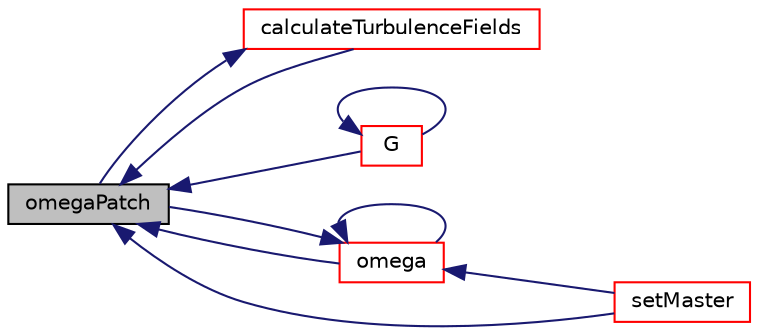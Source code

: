 digraph "omegaPatch"
{
  bgcolor="transparent";
  edge [fontname="Helvetica",fontsize="10",labelfontname="Helvetica",labelfontsize="10"];
  node [fontname="Helvetica",fontsize="10",shape=record];
  rankdir="LR";
  Node898 [label="omegaPatch",height=0.2,width=0.4,color="black", fillcolor="grey75", style="filled", fontcolor="black"];
  Node898 -> Node899 [dir="back",color="midnightblue",fontsize="10",style="solid",fontname="Helvetica"];
  Node899 [label="calculateTurbulenceFields",height=0.2,width=0.4,color="red",URL="$a32181.html#ad354b2bce4bd90afc465c2dff69b24d6",tooltip="Main driver to calculate the turbulence fields. "];
  Node899 -> Node898 [dir="back",color="midnightblue",fontsize="10",style="solid",fontname="Helvetica"];
  Node898 -> Node903 [dir="back",color="midnightblue",fontsize="10",style="solid",fontname="Helvetica"];
  Node903 [label="G",height=0.2,width=0.4,color="red",URL="$a32181.html#ad35ace611250c5f497f21747c0920fec",tooltip="Return non-const access to the master&#39;s G field. "];
  Node903 -> Node903 [dir="back",color="midnightblue",fontsize="10",style="solid",fontname="Helvetica"];
  Node898 -> Node904 [dir="back",color="midnightblue",fontsize="10",style="solid",fontname="Helvetica"];
  Node904 [label="omega",height=0.2,width=0.4,color="red",URL="$a32181.html#a0a19ade47a22371d23b806d6b945dc4a",tooltip="Return non-const access to the master&#39;s omega field. "];
  Node904 -> Node905 [dir="back",color="midnightblue",fontsize="10",style="solid",fontname="Helvetica"];
  Node905 [label="setMaster",height=0.2,width=0.4,color="red",URL="$a32181.html#af62f4355fcee4da87dbdf3b365d3d73a",tooltip="Set the master patch - master is responsible for updating all. "];
  Node904 -> Node898 [dir="back",color="midnightblue",fontsize="10",style="solid",fontname="Helvetica"];
  Node904 -> Node904 [dir="back",color="midnightblue",fontsize="10",style="solid",fontname="Helvetica"];
  Node898 -> Node905 [dir="back",color="midnightblue",fontsize="10",style="solid",fontname="Helvetica"];
}
